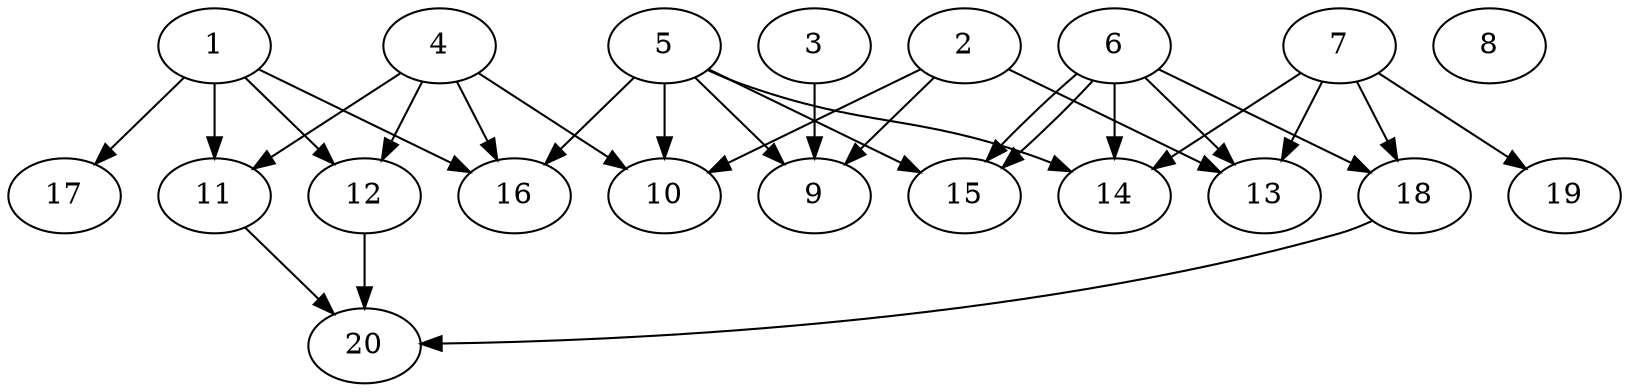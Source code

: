 // DAG automatically generated by daggen at Sat Jul 27 15:39:05 2019
// ./daggen --dot -n 20 --ccr 0.5 --fat 0.8 --regular 0.5 --density 0.4 --mindata 5242880 --maxdata 52428800 
digraph G {
  1 [size="55934976", alpha="0.08", expect_size="27967488"] 
  1 -> 11 [size ="27967488"]
  1 -> 12 [size ="27967488"]
  1 -> 16 [size ="27967488"]
  1 -> 17 [size ="27967488"]
  2 [size="59940864", alpha="0.12", expect_size="29970432"] 
  2 -> 9 [size ="29970432"]
  2 -> 10 [size ="29970432"]
  2 -> 13 [size ="29970432"]
  3 [size="40419328", alpha="0.07", expect_size="20209664"] 
  3 -> 9 [size ="20209664"]
  4 [size="95664128", alpha="0.20", expect_size="47832064"] 
  4 -> 10 [size ="47832064"]
  4 -> 11 [size ="47832064"]
  4 -> 12 [size ="47832064"]
  4 -> 16 [size ="47832064"]
  5 [size="39411712", alpha="0.13", expect_size="19705856"] 
  5 -> 9 [size ="19705856"]
  5 -> 10 [size ="19705856"]
  5 -> 14 [size ="19705856"]
  5 -> 15 [size ="19705856"]
  5 -> 16 [size ="19705856"]
  6 [size="26462208", alpha="0.17", expect_size="13231104"] 
  6 -> 13 [size ="13231104"]
  6 -> 14 [size ="13231104"]
  6 -> 15 [size ="13231104"]
  6 -> 15 [size ="13231104"]
  6 -> 18 [size ="13231104"]
  7 [size="66760704", alpha="0.03", expect_size="33380352"] 
  7 -> 13 [size ="33380352"]
  7 -> 14 [size ="33380352"]
  7 -> 18 [size ="33380352"]
  7 -> 19 [size ="33380352"]
  8 [size="75724800", alpha="0.18", expect_size="37862400"] 
  9 [size="32987136", alpha="0.19", expect_size="16493568"] 
  10 [size="15779840", alpha="0.12", expect_size="7889920"] 
  11 [size="26335232", alpha="0.14", expect_size="13167616"] 
  11 -> 20 [size ="13167616"]
  12 [size="62019584", alpha="0.12", expect_size="31009792"] 
  12 -> 20 [size ="31009792"]
  13 [size="22487040", alpha="0.02", expect_size="11243520"] 
  14 [size="54824960", alpha="0.16", expect_size="27412480"] 
  15 [size="54775808", alpha="0.09", expect_size="27387904"] 
  16 [size="19591168", alpha="0.13", expect_size="9795584"] 
  17 [size="97771520", alpha="0.05", expect_size="48885760"] 
  18 [size="16003072", alpha="0.09", expect_size="8001536"] 
  18 -> 20 [size ="8001536"]
  19 [size="99749888", alpha="0.10", expect_size="49874944"] 
  20 [size="94953472", alpha="0.18", expect_size="47476736"] 
}
